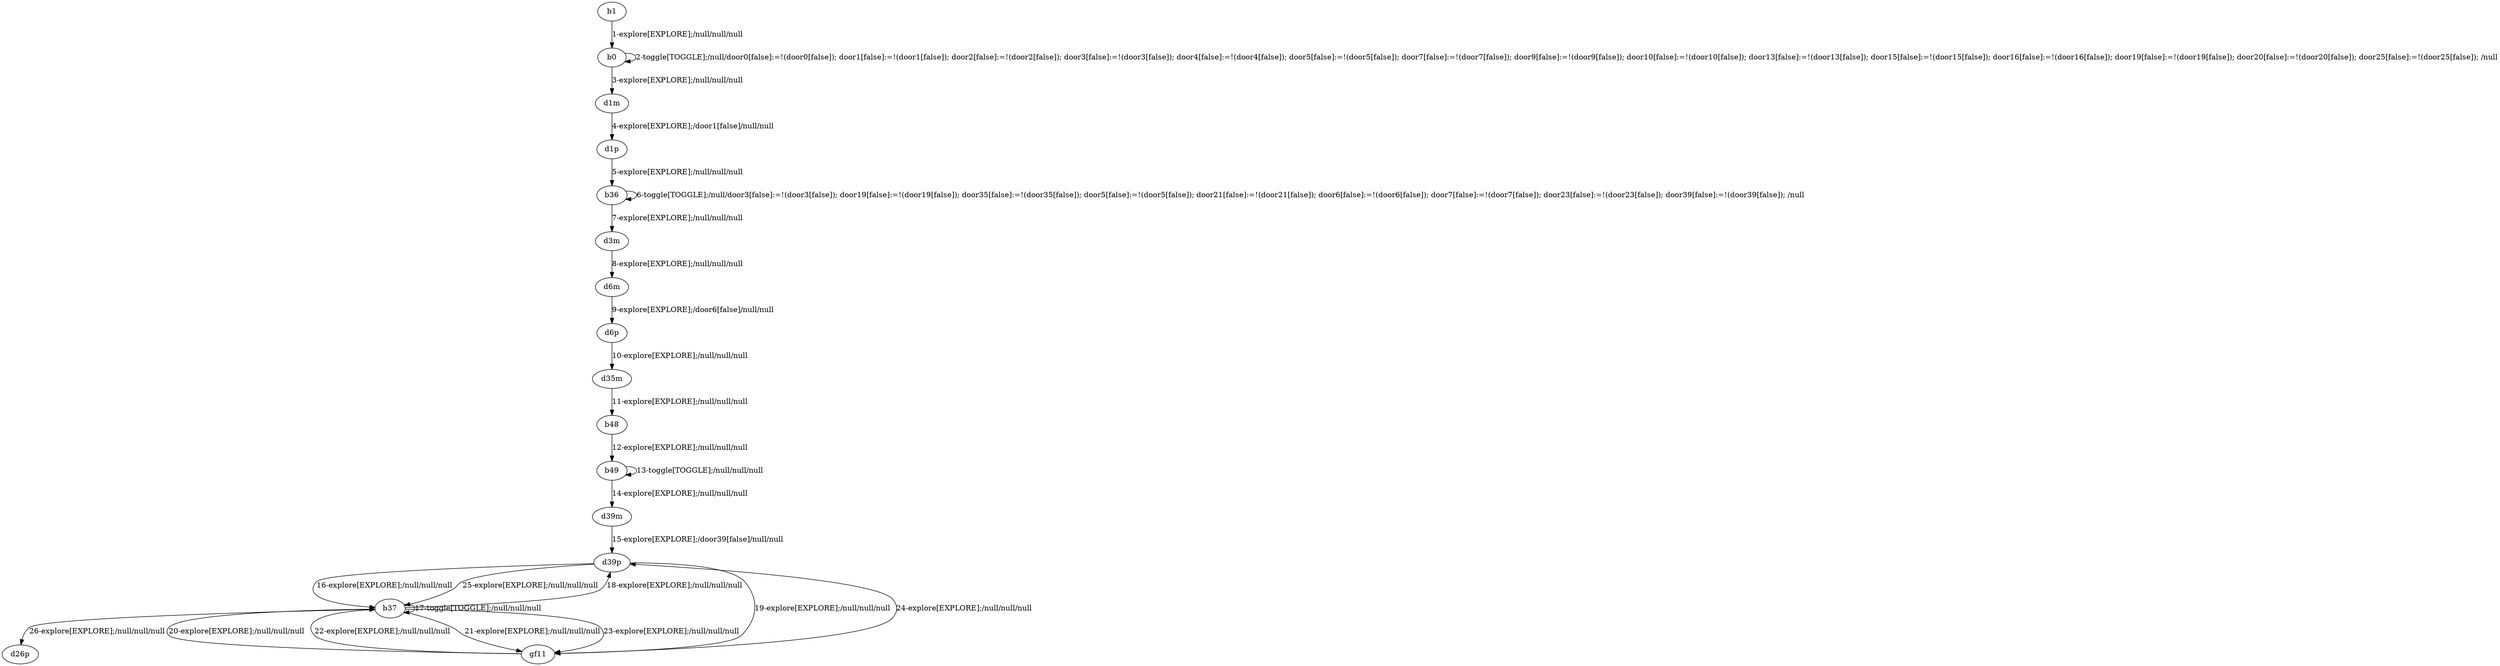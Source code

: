 # Total number of goals covered by this test: 2
# b37 --> d39p
# d39p --> b37

digraph g {
"b1" -> "b0" [label = "1-explore[EXPLORE];/null/null/null"];
"b0" -> "b0" [label = "2-toggle[TOGGLE];/null/door0[false]:=!(door0[false]); door1[false]:=!(door1[false]); door2[false]:=!(door2[false]); door3[false]:=!(door3[false]); door4[false]:=!(door4[false]); door5[false]:=!(door5[false]); door7[false]:=!(door7[false]); door9[false]:=!(door9[false]); door10[false]:=!(door10[false]); door13[false]:=!(door13[false]); door15[false]:=!(door15[false]); door16[false]:=!(door16[false]); door19[false]:=!(door19[false]); door20[false]:=!(door20[false]); door25[false]:=!(door25[false]); /null"];
"b0" -> "d1m" [label = "3-explore[EXPLORE];/null/null/null"];
"d1m" -> "d1p" [label = "4-explore[EXPLORE];/door1[false]/null/null"];
"d1p" -> "b36" [label = "5-explore[EXPLORE];/null/null/null"];
"b36" -> "b36" [label = "6-toggle[TOGGLE];/null/door3[false]:=!(door3[false]); door19[false]:=!(door19[false]); door35[false]:=!(door35[false]); door5[false]:=!(door5[false]); door21[false]:=!(door21[false]); door6[false]:=!(door6[false]); door7[false]:=!(door7[false]); door23[false]:=!(door23[false]); door39[false]:=!(door39[false]); /null"];
"b36" -> "d3m" [label = "7-explore[EXPLORE];/null/null/null"];
"d3m" -> "d6m" [label = "8-explore[EXPLORE];/null/null/null"];
"d6m" -> "d6p" [label = "9-explore[EXPLORE];/door6[false]/null/null"];
"d6p" -> "d35m" [label = "10-explore[EXPLORE];/null/null/null"];
"d35m" -> "b48" [label = "11-explore[EXPLORE];/null/null/null"];
"b48" -> "b49" [label = "12-explore[EXPLORE];/null/null/null"];
"b49" -> "b49" [label = "13-toggle[TOGGLE];/null/null/null"];
"b49" -> "d39m" [label = "14-explore[EXPLORE];/null/null/null"];
"d39m" -> "d39p" [label = "15-explore[EXPLORE];/door39[false]/null/null"];
"d39p" -> "b37" [label = "16-explore[EXPLORE];/null/null/null"];
"b37" -> "b37" [label = "17-toggle[TOGGLE];/null/null/null"];
"b37" -> "d39p" [label = "18-explore[EXPLORE];/null/null/null"];
"d39p" -> "gf11" [label = "19-explore[EXPLORE];/null/null/null"];
"gf11" -> "b37" [label = "20-explore[EXPLORE];/null/null/null"];
"b37" -> "gf11" [label = "21-explore[EXPLORE];/null/null/null"];
"gf11" -> "b37" [label = "22-explore[EXPLORE];/null/null/null"];
"b37" -> "gf11" [label = "23-explore[EXPLORE];/null/null/null"];
"gf11" -> "d39p" [label = "24-explore[EXPLORE];/null/null/null"];
"d39p" -> "b37" [label = "25-explore[EXPLORE];/null/null/null"];
"b37" -> "d26p" [label = "26-explore[EXPLORE];/null/null/null"];
}
